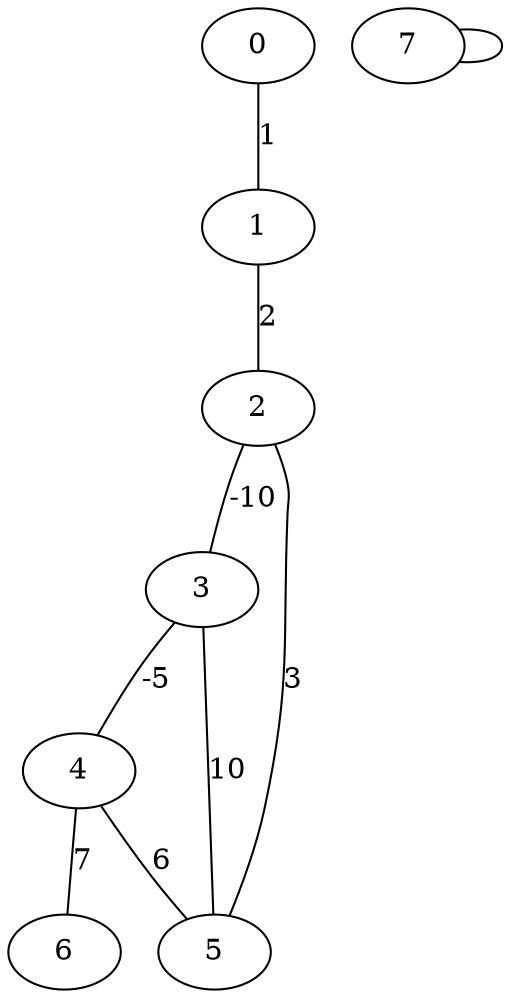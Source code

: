 graph My_graph {
0--1[label="1 "];
1--2[label="2 "];
2--3[label="-10 "];
2--5[label="3 "];
3--4[label="-5 "];
3--5[label="10 "];
4--5[label="6 "];
4--6[label="7 "];
7--7;
}
